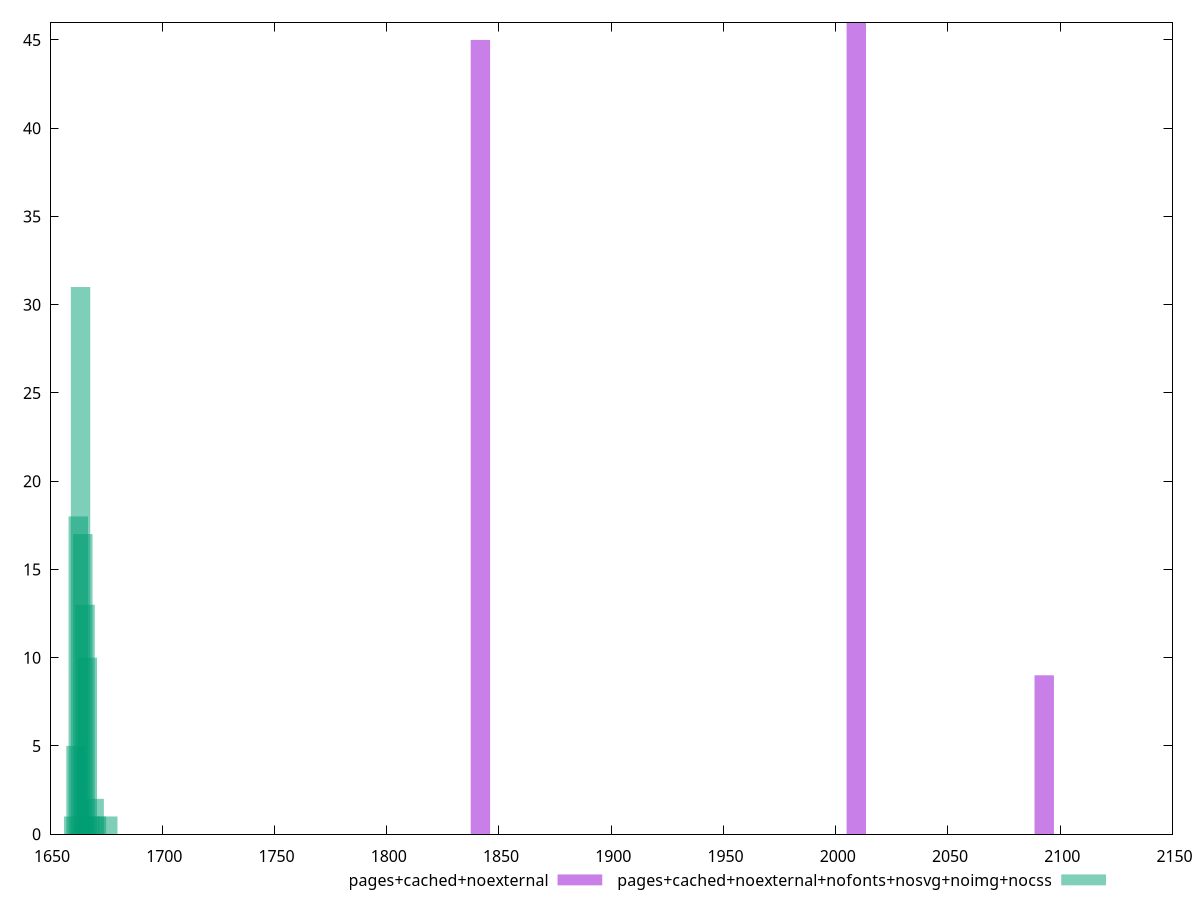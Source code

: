 $_pagesCachedNoexternal <<EOF
1841.715908022957 45
2009.1446269341347 46
2092.8589863897237 9
EOF
$_pagesCachedNoexternalNofontsNosvgNoimgNocss <<EOF
1662.5955973628584 18
1664.615762122716 17
1666.6359268825736 10
1665.625844502645 13
1663.6056797427873 31
1669.66617402236 2
1670.676256402289 1
1675.7266683019332 1
1661.5855149829295 5
1667.6460092625025 1
1660.5754326030008 1
EOF
set key outside below
set terminal pngcairo
set output "report_00006_2020-11-02T20-21-41.718Z/first-cpu-idle/first-cpu-idle_pages+cached+noexternal_pages+cached+noexternal+nofonts+nosvg+noimg+nocss+hist.png"
set boxwidth 8.645671075734459
set style fill transparent solid 0.5 noborder
set yrange [0:46]
plot $_pagesCachedNoexternal title "pages+cached+noexternal" with boxes ,$_pagesCachedNoexternalNofontsNosvgNoimgNocss title "pages+cached+noexternal+nofonts+nosvg+noimg+nocss" with boxes ,